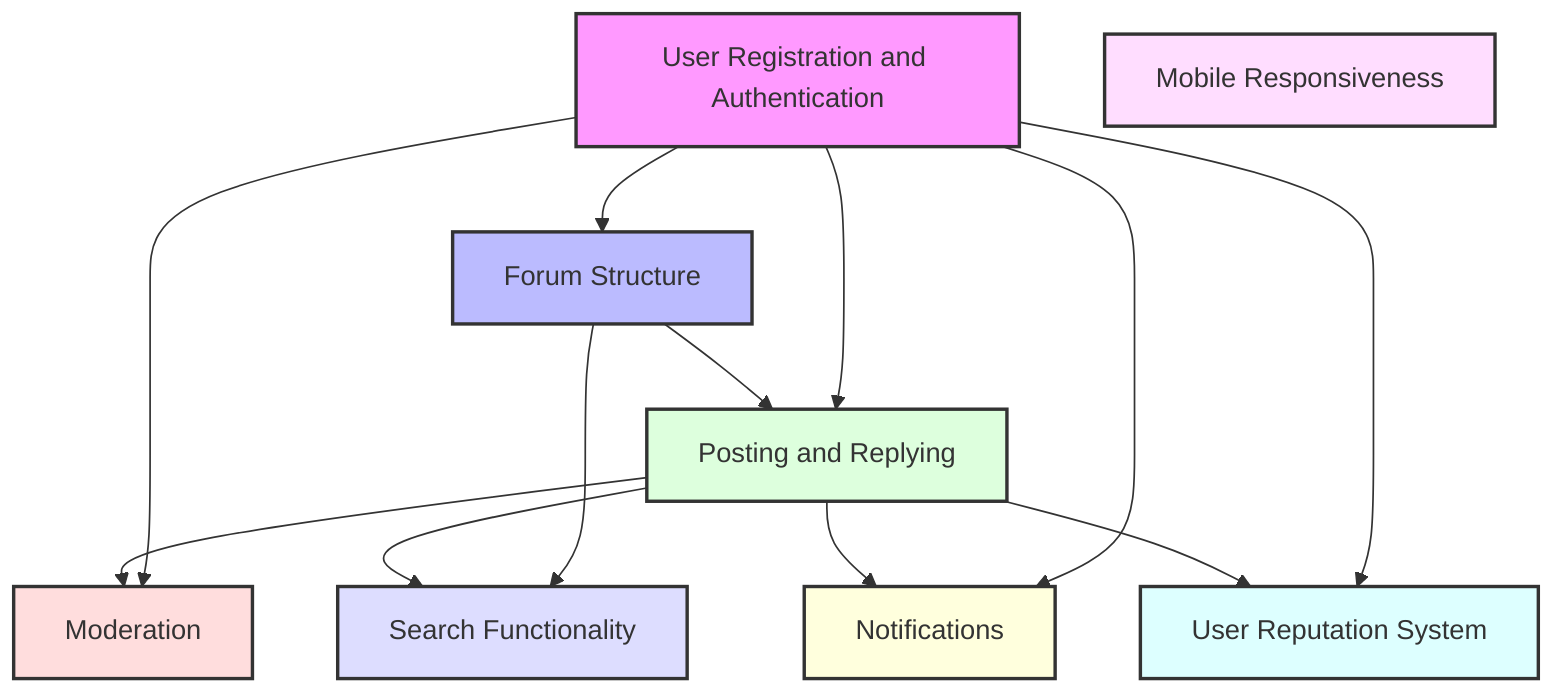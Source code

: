 graph TD
    A[User Registration and Authentication]
    B[Forum Structure]
    C[Posting and Replying]
    D[Moderation]
    E[Search Functionality]
    F[Notifications]
    G[User Reputation System]
    H[Mobile Responsiveness]

    A --> B
    A --> C
    A --> D
    A --> F
    A --> G
    B --> C
    B --> E
    C --> D
    C --> E
    C --> F
    C --> G

    style A fill:#f9f,stroke:#333,stroke-width:2px
    style B fill:#bbf,stroke:#333,stroke-width:2px
    style C fill:#dfd,stroke:#333,stroke-width:2px
    style D fill:#fdd,stroke:#333,stroke-width:2px
    style E fill:#ddf,stroke:#333,stroke-width:2px
    style F fill:#ffd,stroke:#333,stroke-width:2px
    style G fill:#dff,stroke:#333,stroke-width:2px
    style H fill:#fdf,stroke:#333,stroke-width:2px

    classDef independent fill:#fff,stroke:#333,stroke-width:2px;
    class H independent;